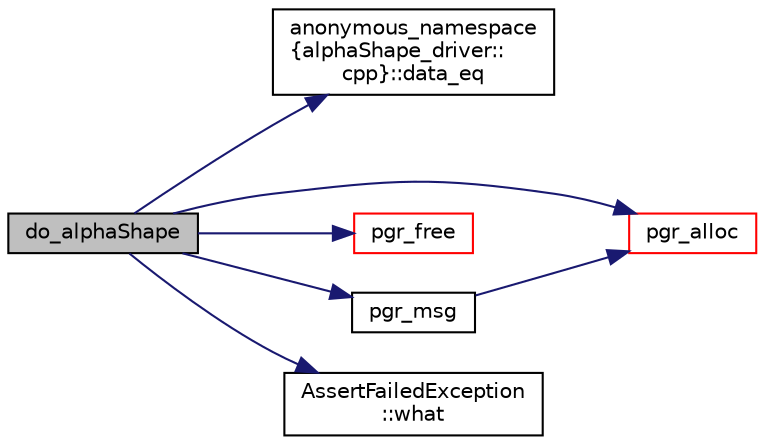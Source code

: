 digraph "do_alphaShape"
{
  edge [fontname="Helvetica",fontsize="10",labelfontname="Helvetica",labelfontsize="10"];
  node [fontname="Helvetica",fontsize="10",shape=record];
  rankdir="LR";
  Node0 [label="do_alphaShape",height=0.2,width=0.4,color="black", fillcolor="grey75", style="filled", fontcolor="black"];
  Node0 -> Node1 [color="midnightblue",fontsize="10",style="solid",fontname="Helvetica"];
  Node1 [label="anonymous_namespace\l\{alphaShape_driver::\lcpp\}::data_eq",height=0.2,width=0.4,color="black", fillcolor="white", style="filled",URL="$namespaceanonymous__namespace_02alphaShape__driver_8cpp_03.html#a2f3e606828190b53ae873feba19b3993"];
  Node0 -> Node2 [color="midnightblue",fontsize="10",style="solid",fontname="Helvetica"];
  Node2 [label="pgr_alloc",height=0.2,width=0.4,color="red", fillcolor="white", style="filled",URL="$pgr__alloc_8hpp.html#ac9d34b4a4d403ed9f24050b973087a9c",tooltip="allocates memory "];
  Node0 -> Node5 [color="midnightblue",fontsize="10",style="solid",fontname="Helvetica"];
  Node5 [label="pgr_free",height=0.2,width=0.4,color="red", fillcolor="white", style="filled",URL="$pgr__alloc_8hpp.html#aae87e343d8516ca2c6a60dcfbbf7fde6"];
  Node0 -> Node8 [color="midnightblue",fontsize="10",style="solid",fontname="Helvetica"];
  Node8 [label="pgr_msg",height=0.2,width=0.4,color="black", fillcolor="white", style="filled",URL="$pgr__alloc_8cpp.html#a03fe028457780ee3a4d223cd7fe9d53e"];
  Node8 -> Node2 [color="midnightblue",fontsize="10",style="solid",fontname="Helvetica"];
  Node0 -> Node9 [color="midnightblue",fontsize="10",style="solid",fontname="Helvetica"];
  Node9 [label="AssertFailedException\l::what",height=0.2,width=0.4,color="black", fillcolor="white", style="filled",URL="$classAssertFailedException.html#a7f00e7275e82f7b6bafec6339a27bc88"];
}
